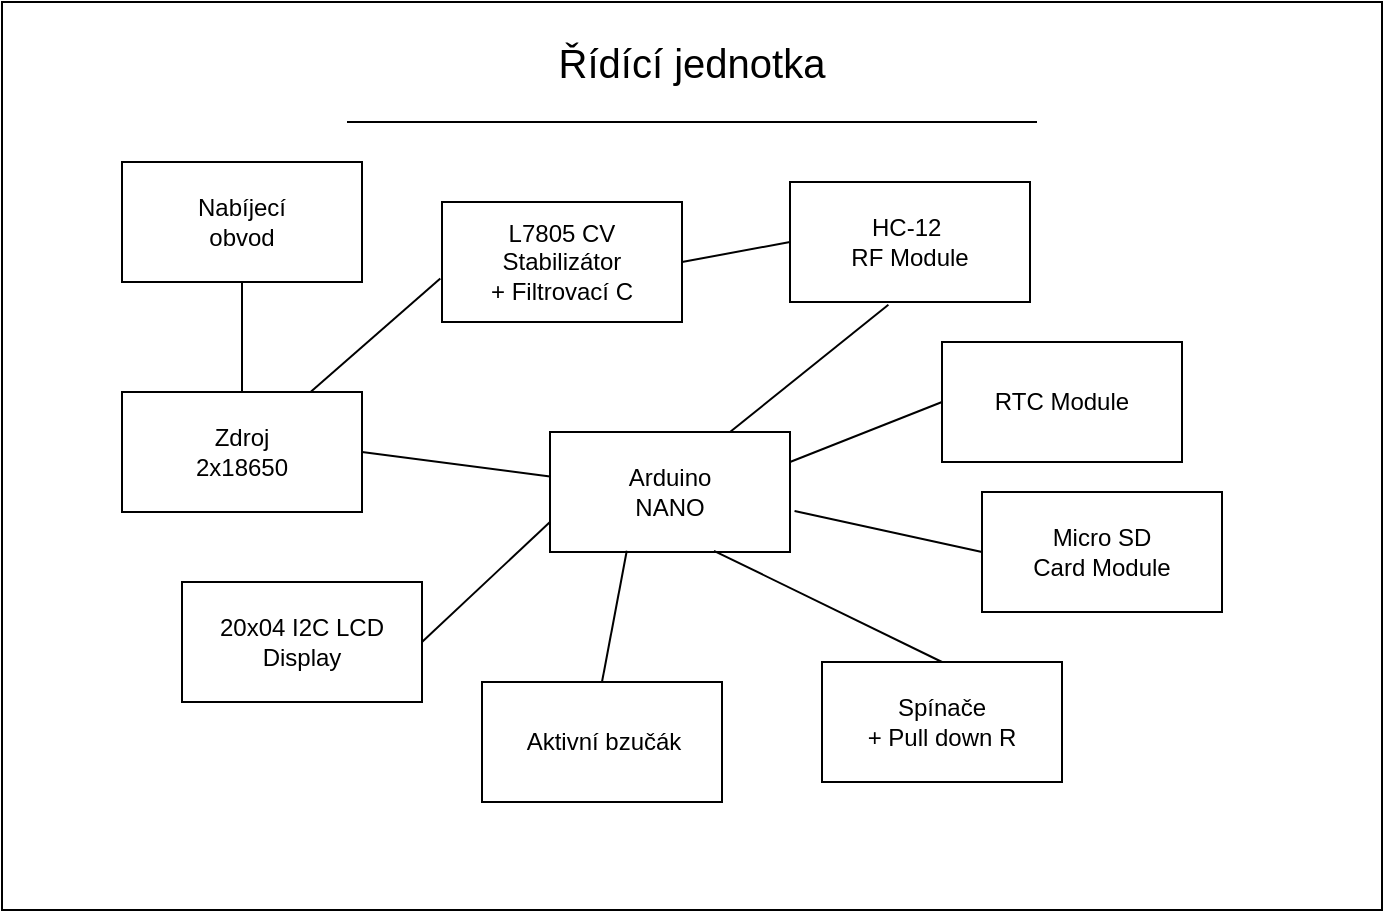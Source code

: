 <mxfile version="13.8.8" type="github">
  <diagram id="W_kFmEbQhOtJQZPxHqYe" name="Page-1">
    <mxGraphModel dx="865" dy="457" grid="1" gridSize="10" guides="1" tooltips="1" connect="1" arrows="1" fold="1" page="1" pageScale="1" pageWidth="827" pageHeight="1169" math="0" shadow="0">
      <root>
        <mxCell id="0" />
        <mxCell id="1" parent="0" />
        <mxCell id="3fCNhczJWAkTFVmn3b7Y-47" value="" style="rounded=0;whiteSpace=wrap;html=1;" vertex="1" parent="1">
          <mxGeometry x="80" y="340" width="690" height="454" as="geometry" />
        </mxCell>
        <mxCell id="3fCNhczJWAkTFVmn3b7Y-1" value="" style="rounded=0;whiteSpace=wrap;html=1;" vertex="1" parent="1">
          <mxGeometry x="354" y="555" width="120" height="60" as="geometry" />
        </mxCell>
        <mxCell id="3fCNhczJWAkTFVmn3b7Y-2" value="Arduino&lt;br&gt;NANO" style="text;html=1;strokeColor=none;fillColor=none;align=center;verticalAlign=middle;whiteSpace=wrap;rounded=0;" vertex="1" parent="1">
          <mxGeometry x="394" y="575" width="40" height="20" as="geometry" />
        </mxCell>
        <mxCell id="3fCNhczJWAkTFVmn3b7Y-3" value="" style="rounded=0;whiteSpace=wrap;html=1;" vertex="1" parent="1">
          <mxGeometry x="170" y="630" width="120" height="60" as="geometry" />
        </mxCell>
        <mxCell id="3fCNhczJWAkTFVmn3b7Y-4" value="20x04 I2C LCD Display" style="text;html=1;strokeColor=none;fillColor=none;align=center;verticalAlign=middle;whiteSpace=wrap;rounded=0;" vertex="1" parent="1">
          <mxGeometry x="170" y="635" width="120" height="50" as="geometry" />
        </mxCell>
        <mxCell id="3fCNhczJWAkTFVmn3b7Y-5" value="" style="rounded=0;whiteSpace=wrap;html=1;" vertex="1" parent="1">
          <mxGeometry x="474" y="430" width="120" height="60" as="geometry" />
        </mxCell>
        <mxCell id="3fCNhczJWAkTFVmn3b7Y-6" value="HC-12&amp;nbsp;&lt;br&gt;RF Module" style="text;html=1;strokeColor=none;fillColor=none;align=center;verticalAlign=middle;whiteSpace=wrap;rounded=0;" vertex="1" parent="1">
          <mxGeometry x="474" y="430" width="120" height="60" as="geometry" />
        </mxCell>
        <mxCell id="3fCNhczJWAkTFVmn3b7Y-7" value="" style="rounded=0;whiteSpace=wrap;html=1;" vertex="1" parent="1">
          <mxGeometry x="550" y="510" width="120" height="60" as="geometry" />
        </mxCell>
        <mxCell id="3fCNhczJWAkTFVmn3b7Y-8" value="RTC Module" style="text;html=1;strokeColor=none;fillColor=none;align=center;verticalAlign=middle;whiteSpace=wrap;rounded=0;" vertex="1" parent="1">
          <mxGeometry x="550" y="510" width="120" height="60" as="geometry" />
        </mxCell>
        <mxCell id="3fCNhczJWAkTFVmn3b7Y-9" value="" style="rounded=0;whiteSpace=wrap;html=1;" vertex="1" parent="1">
          <mxGeometry x="570" y="585" width="120" height="60" as="geometry" />
        </mxCell>
        <mxCell id="3fCNhczJWAkTFVmn3b7Y-10" value="Micro SD &lt;br&gt;Card Module" style="text;html=1;strokeColor=none;fillColor=none;align=center;verticalAlign=middle;whiteSpace=wrap;rounded=0;" vertex="1" parent="1">
          <mxGeometry x="570" y="590" width="120" height="50" as="geometry" />
        </mxCell>
        <mxCell id="3fCNhczJWAkTFVmn3b7Y-11" value="" style="rounded=0;whiteSpace=wrap;html=1;" vertex="1" parent="1">
          <mxGeometry x="300" y="440" width="120" height="60" as="geometry" />
        </mxCell>
        <mxCell id="3fCNhczJWAkTFVmn3b7Y-12" value="L7805 CV&lt;br&gt;Stabilizátor &lt;br&gt;+ Filtrovací C" style="text;html=1;strokeColor=none;fillColor=none;align=center;verticalAlign=middle;whiteSpace=wrap;rounded=0;" vertex="1" parent="1">
          <mxGeometry x="300" y="440" width="120" height="60" as="geometry" />
        </mxCell>
        <mxCell id="3fCNhczJWAkTFVmn3b7Y-13" value="" style="rounded=0;whiteSpace=wrap;html=1;" vertex="1" parent="1">
          <mxGeometry x="140" y="535" width="120" height="60" as="geometry" />
        </mxCell>
        <mxCell id="3fCNhczJWAkTFVmn3b7Y-14" value="Zdroj&lt;br&gt;2x18650" style="text;html=1;strokeColor=none;fillColor=none;align=center;verticalAlign=middle;whiteSpace=wrap;rounded=0;" vertex="1" parent="1">
          <mxGeometry x="140" y="540" width="120" height="50" as="geometry" />
        </mxCell>
        <mxCell id="3fCNhczJWAkTFVmn3b7Y-15" value="" style="rounded=0;whiteSpace=wrap;html=1;" vertex="1" parent="1">
          <mxGeometry x="320" y="680" width="120" height="60" as="geometry" />
        </mxCell>
        <mxCell id="3fCNhczJWAkTFVmn3b7Y-18" value="" style="rounded=0;whiteSpace=wrap;html=1;" vertex="1" parent="1">
          <mxGeometry x="490" y="670" width="120" height="60" as="geometry" />
        </mxCell>
        <mxCell id="3fCNhczJWAkTFVmn3b7Y-19" value="Spínače&lt;br&gt;+ Pull down R" style="text;html=1;strokeColor=none;fillColor=none;align=center;verticalAlign=middle;whiteSpace=wrap;rounded=0;" vertex="1" parent="1">
          <mxGeometry x="490" y="670" width="120" height="60" as="geometry" />
        </mxCell>
        <mxCell id="3fCNhczJWAkTFVmn3b7Y-20" value="Aktivní bzučák" style="text;html=1;strokeColor=none;fillColor=none;align=center;verticalAlign=middle;whiteSpace=wrap;rounded=0;" vertex="1" parent="1">
          <mxGeometry x="326" y="690" width="110" height="40" as="geometry" />
        </mxCell>
        <mxCell id="3fCNhczJWAkTFVmn3b7Y-21" value="" style="rounded=0;whiteSpace=wrap;html=1;" vertex="1" parent="1">
          <mxGeometry x="140" y="420" width="120" height="60" as="geometry" />
        </mxCell>
        <mxCell id="3fCNhczJWAkTFVmn3b7Y-22" value="Nabíjecí obvod" style="text;html=1;strokeColor=none;fillColor=none;align=center;verticalAlign=middle;whiteSpace=wrap;rounded=0;" vertex="1" parent="1">
          <mxGeometry x="180" y="440" width="40" height="20" as="geometry" />
        </mxCell>
        <mxCell id="3fCNhczJWAkTFVmn3b7Y-37" value="" style="endArrow=none;html=1;entryX=0.41;entryY=1.023;entryDx=0;entryDy=0;entryPerimeter=0;exitX=0.75;exitY=0;exitDx=0;exitDy=0;" edge="1" parent="1" source="3fCNhczJWAkTFVmn3b7Y-1" target="3fCNhczJWAkTFVmn3b7Y-6">
          <mxGeometry width="50" height="50" relative="1" as="geometry">
            <mxPoint x="420" y="550" as="sourcePoint" />
            <mxPoint x="490" y="500" as="targetPoint" />
          </mxGeometry>
        </mxCell>
        <mxCell id="3fCNhczJWAkTFVmn3b7Y-38" value="" style="endArrow=none;html=1;entryX=0;entryY=0.5;entryDx=0;entryDy=0;exitX=1;exitY=0.25;exitDx=0;exitDy=0;" edge="1" parent="1" source="3fCNhczJWAkTFVmn3b7Y-1" target="3fCNhczJWAkTFVmn3b7Y-8">
          <mxGeometry width="50" height="50" relative="1" as="geometry">
            <mxPoint x="490" y="590" as="sourcePoint" />
            <mxPoint x="540" y="540" as="targetPoint" />
          </mxGeometry>
        </mxCell>
        <mxCell id="3fCNhczJWAkTFVmn3b7Y-39" value="" style="endArrow=none;html=1;exitX=1.019;exitY=0.659;exitDx=0;exitDy=0;exitPerimeter=0;entryX=0;entryY=0.5;entryDx=0;entryDy=0;" edge="1" parent="1" source="3fCNhczJWAkTFVmn3b7Y-1" target="3fCNhczJWAkTFVmn3b7Y-10">
          <mxGeometry width="50" height="50" relative="1" as="geometry">
            <mxPoint x="510" y="640" as="sourcePoint" />
            <mxPoint x="560" y="590" as="targetPoint" />
          </mxGeometry>
        </mxCell>
        <mxCell id="3fCNhczJWAkTFVmn3b7Y-40" value="" style="endArrow=none;html=1;entryX=0.5;entryY=1;entryDx=0;entryDy=0;exitX=0.5;exitY=0;exitDx=0;exitDy=0;" edge="1" parent="1" source="3fCNhczJWAkTFVmn3b7Y-13" target="3fCNhczJWAkTFVmn3b7Y-21">
          <mxGeometry width="50" height="50" relative="1" as="geometry">
            <mxPoint x="270" y="570" as="sourcePoint" />
            <mxPoint x="320" y="520" as="targetPoint" />
          </mxGeometry>
        </mxCell>
        <mxCell id="3fCNhczJWAkTFVmn3b7Y-41" value="" style="endArrow=none;html=1;exitX=1;exitY=0.5;exitDx=0;exitDy=0;" edge="1" parent="1" source="3fCNhczJWAkTFVmn3b7Y-14" target="3fCNhczJWAkTFVmn3b7Y-1">
          <mxGeometry width="50" height="50" relative="1" as="geometry">
            <mxPoint x="290" y="600" as="sourcePoint" />
            <mxPoint x="340" y="550" as="targetPoint" />
          </mxGeometry>
        </mxCell>
        <mxCell id="3fCNhczJWAkTFVmn3b7Y-42" value="" style="endArrow=none;html=1;entryX=-0.007;entryY=0.637;entryDx=0;entryDy=0;entryPerimeter=0;" edge="1" parent="1" source="3fCNhczJWAkTFVmn3b7Y-13" target="3fCNhczJWAkTFVmn3b7Y-12">
          <mxGeometry width="50" height="50" relative="1" as="geometry">
            <mxPoint x="310" y="540" as="sourcePoint" />
            <mxPoint x="330" y="490" as="targetPoint" />
          </mxGeometry>
        </mxCell>
        <mxCell id="3fCNhczJWAkTFVmn3b7Y-43" value="" style="endArrow=none;html=1;exitX=1;exitY=0.5;exitDx=0;exitDy=0;entryX=0;entryY=0.5;entryDx=0;entryDy=0;" edge="1" parent="1" source="3fCNhczJWAkTFVmn3b7Y-12" target="3fCNhczJWAkTFVmn3b7Y-6">
          <mxGeometry width="50" height="50" relative="1" as="geometry">
            <mxPoint x="460" y="510" as="sourcePoint" />
            <mxPoint x="510" y="460" as="targetPoint" />
          </mxGeometry>
        </mxCell>
        <mxCell id="3fCNhczJWAkTFVmn3b7Y-44" value="" style="endArrow=none;html=1;entryX=0;entryY=0.75;entryDx=0;entryDy=0;exitX=1;exitY=0.5;exitDx=0;exitDy=0;" edge="1" parent="1" source="3fCNhczJWAkTFVmn3b7Y-4" target="3fCNhczJWAkTFVmn3b7Y-1">
          <mxGeometry width="50" height="50" relative="1" as="geometry">
            <mxPoint x="310" y="670" as="sourcePoint" />
            <mxPoint x="360" y="620" as="targetPoint" />
          </mxGeometry>
        </mxCell>
        <mxCell id="3fCNhczJWAkTFVmn3b7Y-45" value="" style="endArrow=none;html=1;entryX=0.32;entryY=0.99;entryDx=0;entryDy=0;entryPerimeter=0;exitX=0.5;exitY=0;exitDx=0;exitDy=0;" edge="1" parent="1" source="3fCNhczJWAkTFVmn3b7Y-15" target="3fCNhczJWAkTFVmn3b7Y-1">
          <mxGeometry width="50" height="50" relative="1" as="geometry">
            <mxPoint x="380" y="680" as="sourcePoint" />
            <mxPoint x="430" y="630" as="targetPoint" />
          </mxGeometry>
        </mxCell>
        <mxCell id="3fCNhczJWAkTFVmn3b7Y-46" value="" style="endArrow=none;html=1;entryX=0.683;entryY=0.99;entryDx=0;entryDy=0;entryPerimeter=0;exitX=0.5;exitY=0;exitDx=0;exitDy=0;" edge="1" parent="1" source="3fCNhczJWAkTFVmn3b7Y-19" target="3fCNhczJWAkTFVmn3b7Y-1">
          <mxGeometry width="50" height="50" relative="1" as="geometry">
            <mxPoint x="440" y="670" as="sourcePoint" />
            <mxPoint x="490" y="620" as="targetPoint" />
          </mxGeometry>
        </mxCell>
        <mxCell id="3fCNhczJWAkTFVmn3b7Y-48" value="&lt;font style=&quot;font-size: 20px&quot;&gt;Řídící jednotka&lt;/font&gt;" style="text;html=1;strokeColor=none;fillColor=none;align=center;verticalAlign=middle;whiteSpace=wrap;rounded=0;" vertex="1" parent="1">
          <mxGeometry x="80" y="340" width="690" height="60" as="geometry" />
        </mxCell>
        <mxCell id="3fCNhczJWAkTFVmn3b7Y-50" value="" style="endArrow=none;html=1;entryX=0.75;entryY=1;entryDx=0;entryDy=0;exitX=0.25;exitY=1;exitDx=0;exitDy=0;" edge="1" parent="1" source="3fCNhczJWAkTFVmn3b7Y-48" target="3fCNhczJWAkTFVmn3b7Y-48">
          <mxGeometry width="50" height="50" relative="1" as="geometry">
            <mxPoint x="230" y="410" as="sourcePoint" />
            <mxPoint x="280" y="360" as="targetPoint" />
          </mxGeometry>
        </mxCell>
      </root>
    </mxGraphModel>
  </diagram>
</mxfile>
